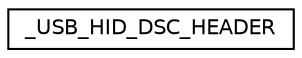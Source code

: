 digraph "Graphical Class Hierarchy"
{
  edge [fontname="Helvetica",fontsize="10",labelfontname="Helvetica",labelfontsize="10"];
  node [fontname="Helvetica",fontsize="10",shape=record];
  rankdir="LR";
  Node1 [label="_USB_HID_DSC_HEADER",height=0.2,width=0.4,color="black", fillcolor="white", style="filled",URL="$struct___u_s_b___h_i_d___d_s_c___h_e_a_d_e_r.html"];
}
